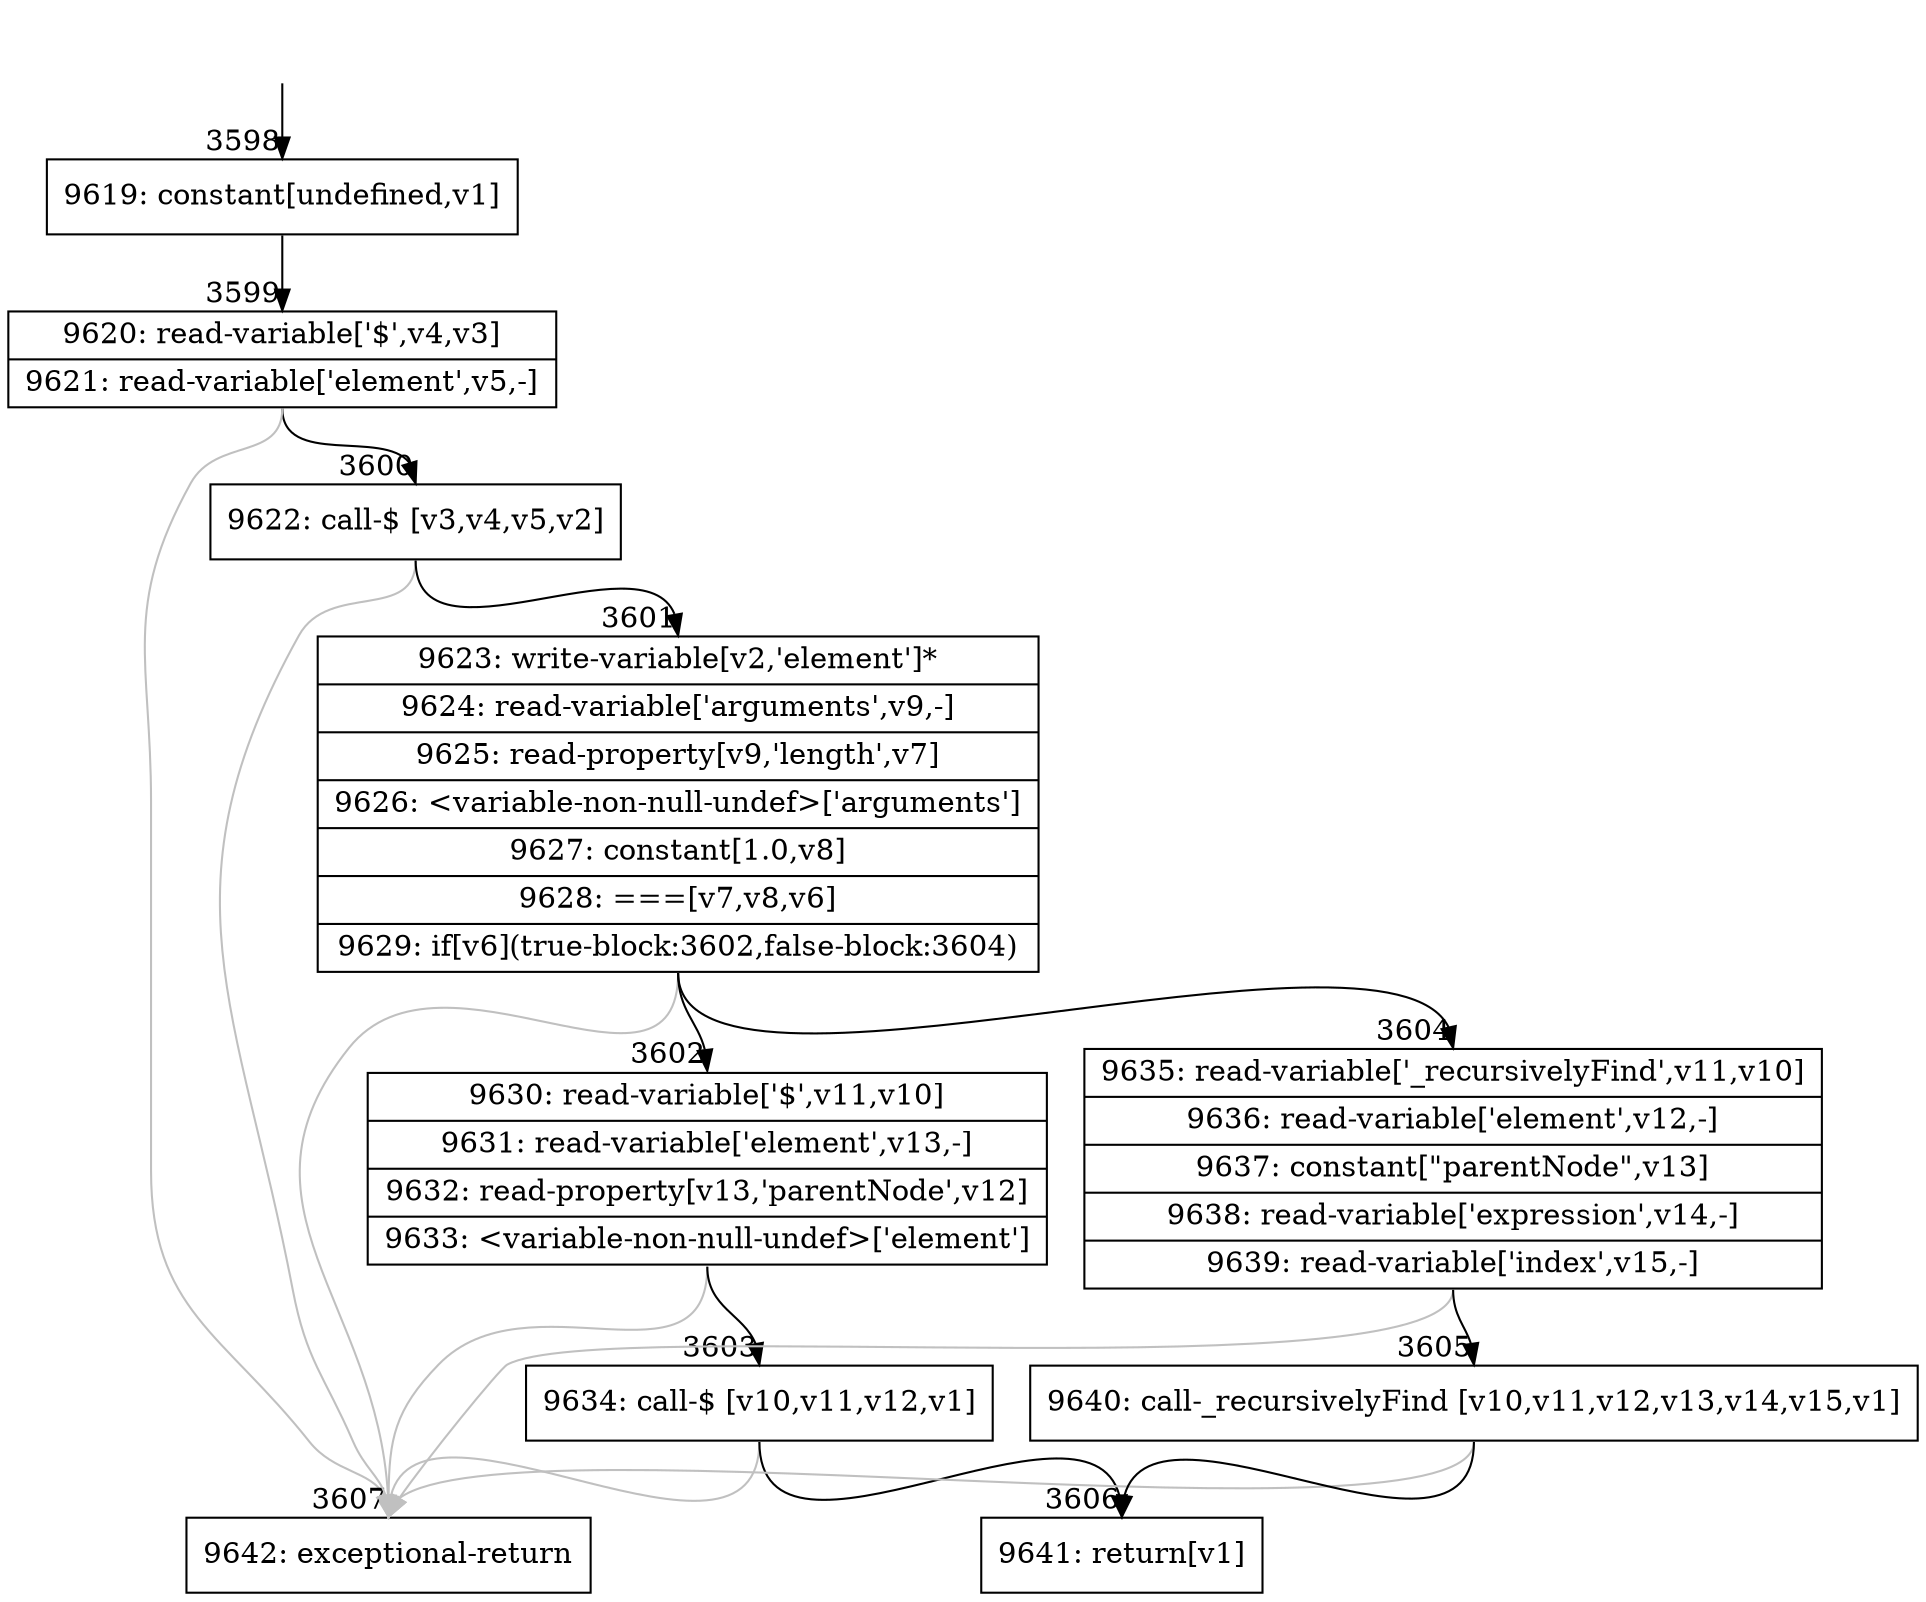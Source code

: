 digraph {
rankdir="TD"
BB_entry305[shape=none,label=""];
BB_entry305 -> BB3598 [tailport=s, headport=n, headlabel="    3598"]
BB3598 [shape=record label="{9619: constant[undefined,v1]}" ] 
BB3598 -> BB3599 [tailport=s, headport=n, headlabel="      3599"]
BB3599 [shape=record label="{9620: read-variable['$',v4,v3]|9621: read-variable['element',v5,-]}" ] 
BB3599 -> BB3600 [tailport=s, headport=n, headlabel="      3600"]
BB3599 -> BB3607 [tailport=s, headport=n, color=gray, headlabel="      3607"]
BB3600 [shape=record label="{9622: call-$ [v3,v4,v5,v2]}" ] 
BB3600 -> BB3601 [tailport=s, headport=n, headlabel="      3601"]
BB3600 -> BB3607 [tailport=s, headport=n, color=gray]
BB3601 [shape=record label="{9623: write-variable[v2,'element']*|9624: read-variable['arguments',v9,-]|9625: read-property[v9,'length',v7]|9626: \<variable-non-null-undef\>['arguments']|9627: constant[1.0,v8]|9628: ===[v7,v8,v6]|9629: if[v6](true-block:3602,false-block:3604)}" ] 
BB3601 -> BB3602 [tailport=s, headport=n, headlabel="      3602"]
BB3601 -> BB3604 [tailport=s, headport=n, headlabel="      3604"]
BB3601 -> BB3607 [tailport=s, headport=n, color=gray]
BB3602 [shape=record label="{9630: read-variable['$',v11,v10]|9631: read-variable['element',v13,-]|9632: read-property[v13,'parentNode',v12]|9633: \<variable-non-null-undef\>['element']}" ] 
BB3602 -> BB3603 [tailport=s, headport=n, headlabel="      3603"]
BB3602 -> BB3607 [tailport=s, headport=n, color=gray]
BB3603 [shape=record label="{9634: call-$ [v10,v11,v12,v1]}" ] 
BB3603 -> BB3606 [tailport=s, headport=n, headlabel="      3606"]
BB3603 -> BB3607 [tailport=s, headport=n, color=gray]
BB3604 [shape=record label="{9635: read-variable['_recursivelyFind',v11,v10]|9636: read-variable['element',v12,-]|9637: constant[\"parentNode\",v13]|9638: read-variable['expression',v14,-]|9639: read-variable['index',v15,-]}" ] 
BB3604 -> BB3605 [tailport=s, headport=n, headlabel="      3605"]
BB3604 -> BB3607 [tailport=s, headport=n, color=gray]
BB3605 [shape=record label="{9640: call-_recursivelyFind [v10,v11,v12,v13,v14,v15,v1]}" ] 
BB3605 -> BB3606 [tailport=s, headport=n]
BB3605 -> BB3607 [tailport=s, headport=n, color=gray]
BB3606 [shape=record label="{9641: return[v1]}" ] 
BB3607 [shape=record label="{9642: exceptional-return}" ] 
//#$~ 2644
}
